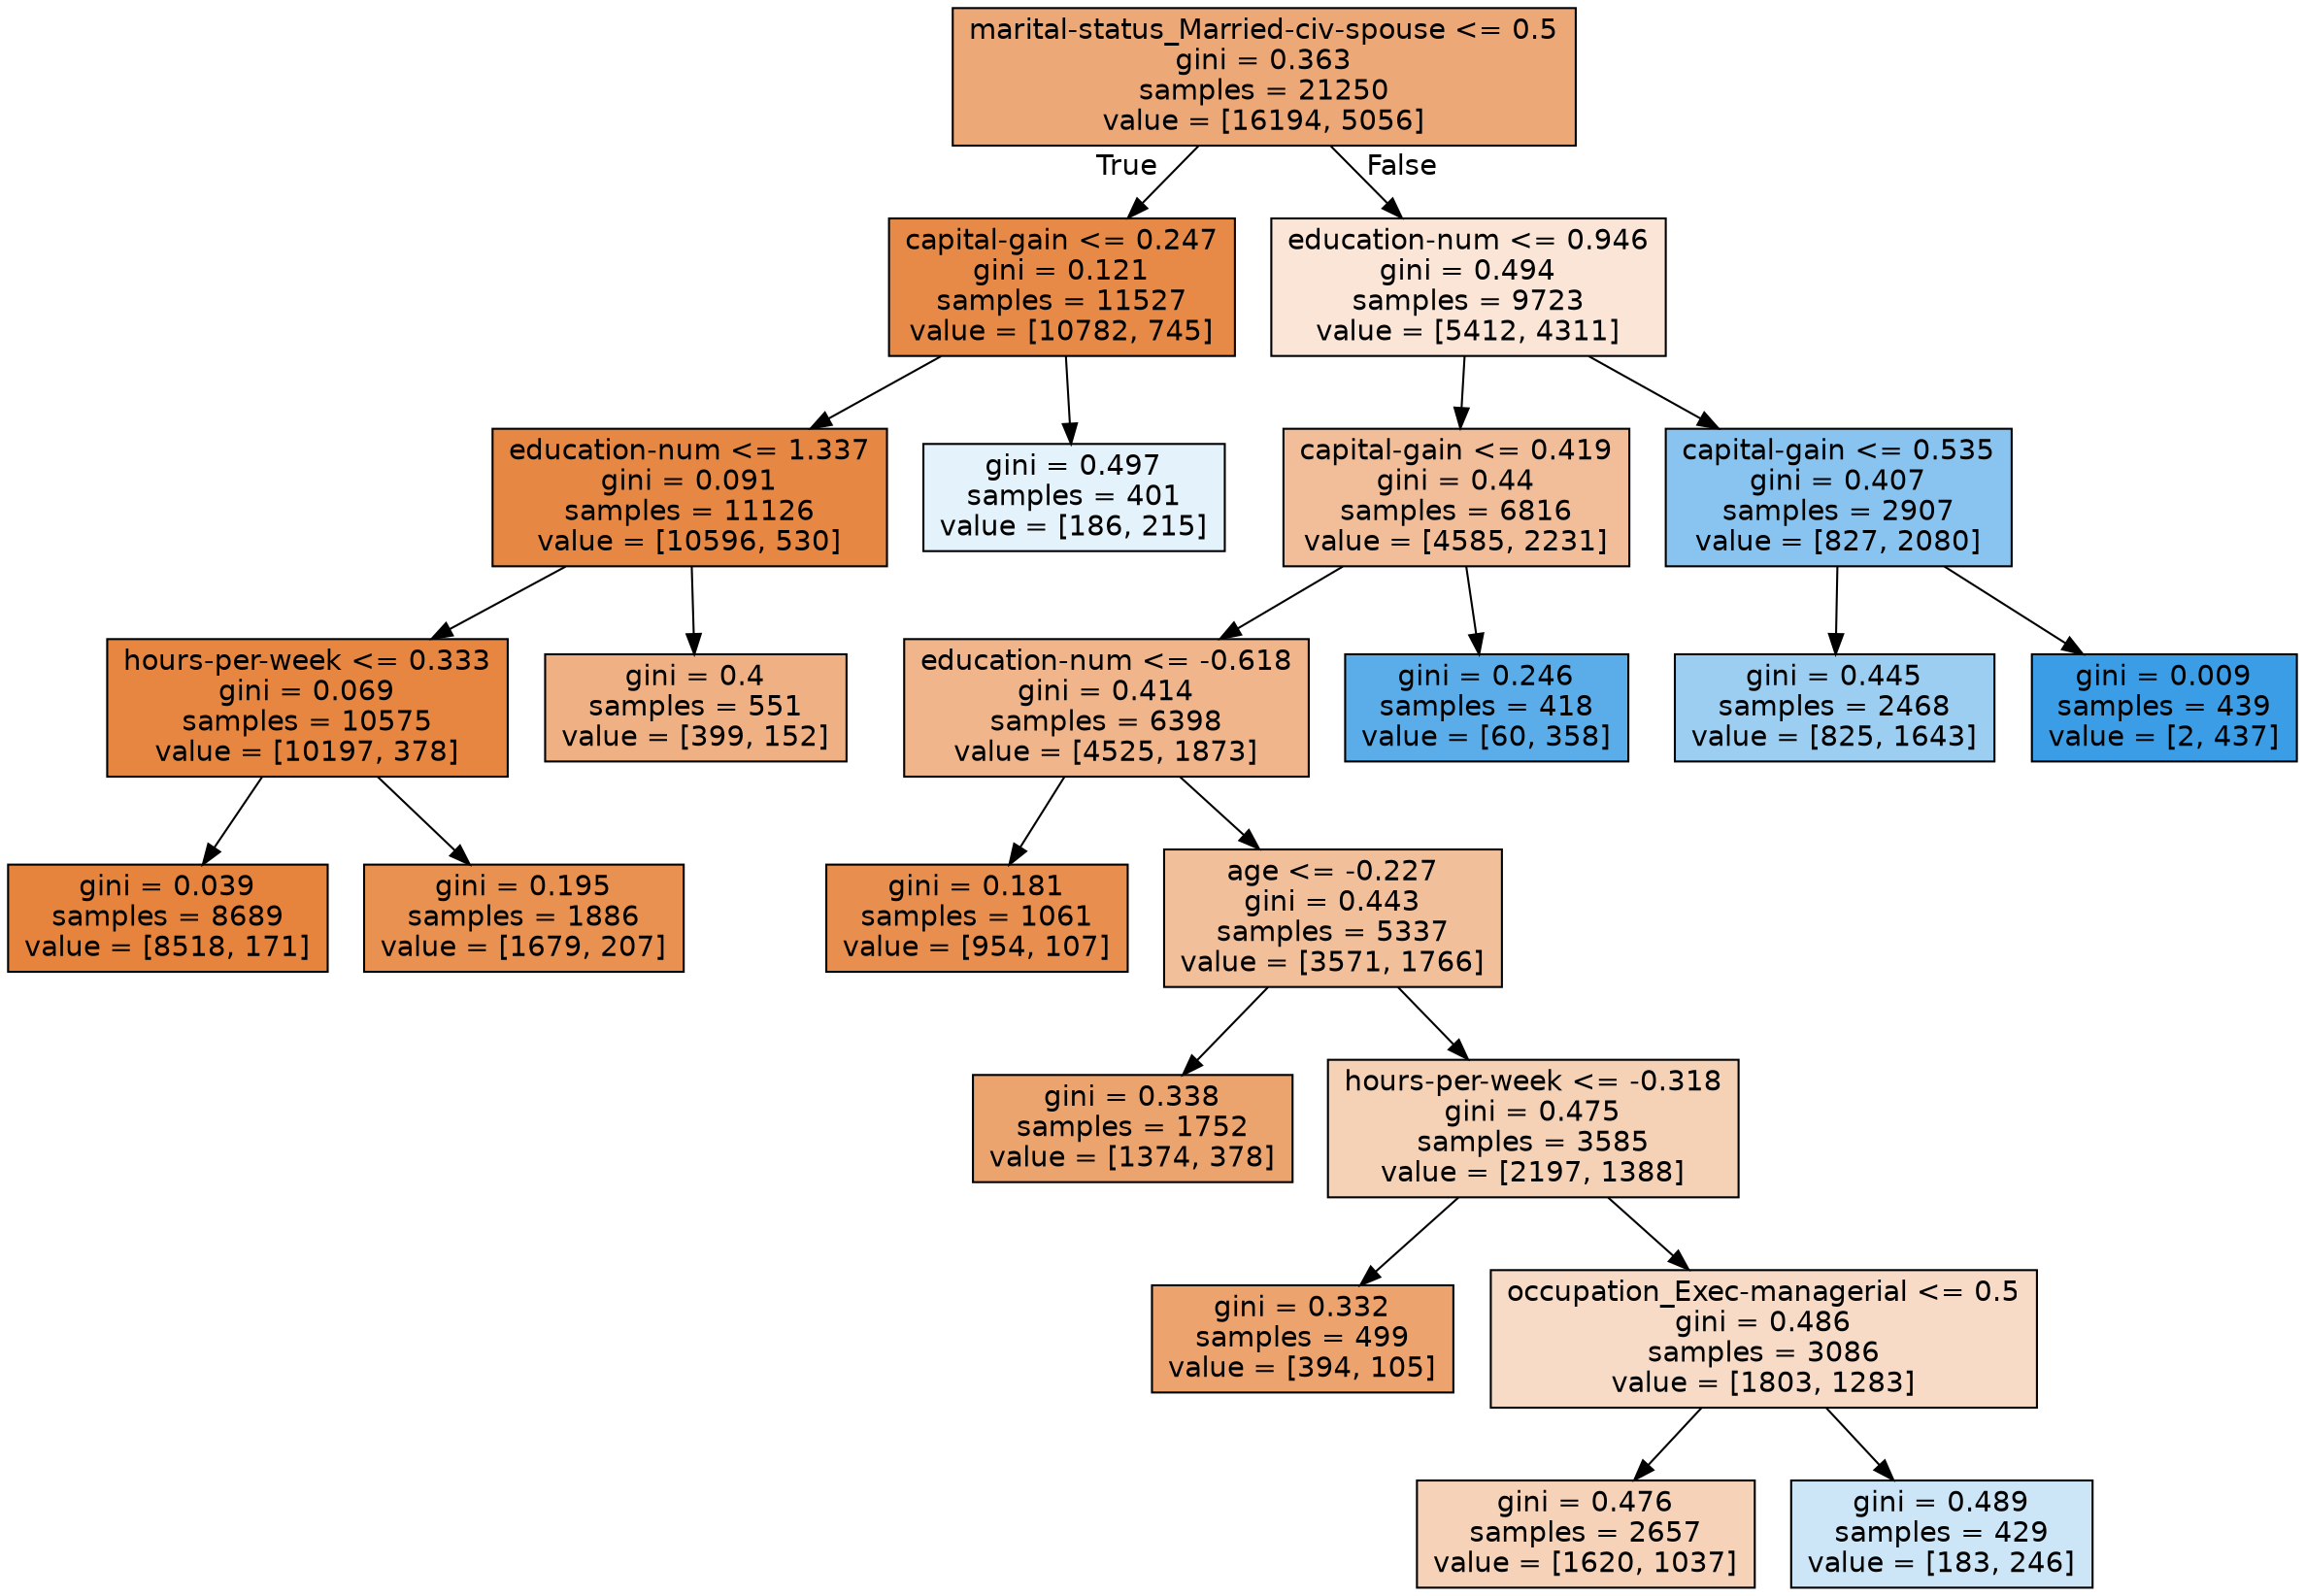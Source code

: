 digraph Tree {
node [shape=box, style="filled", color="black", fontname="helvetica"] ;
edge [fontname="helvetica"] ;
0 [label="marital-status_Married-civ-spouse <= 0.5\ngini = 0.363\nsamples = 21250\nvalue = [16194, 5056]", fillcolor="#eda877"] ;
1 [label="capital-gain <= 0.247\ngini = 0.121\nsamples = 11527\nvalue = [10782, 745]", fillcolor="#e78a47"] ;
0 -> 1 [labeldistance=2.5, labelangle=45, headlabel="True"] ;
7 [label="education-num <= 1.337\ngini = 0.091\nsamples = 11126\nvalue = [10596, 530]", fillcolor="#e68743"] ;
1 -> 7 ;
15 [label="hours-per-week <= 0.333\ngini = 0.069\nsamples = 10575\nvalue = [10197, 378]", fillcolor="#e68640"] ;
7 -> 15 ;
19 [label="gini = 0.039\nsamples = 8689\nvalue = [8518, 171]", fillcolor="#e6843d"] ;
15 -> 19 ;
20 [label="gini = 0.195\nsamples = 1886\nvalue = [1679, 207]", fillcolor="#e89151"] ;
15 -> 20 ;
16 [label="gini = 0.4\nsamples = 551\nvalue = [399, 152]", fillcolor="#efb184"] ;
7 -> 16 ;
8 [label="gini = 0.497\nsamples = 401\nvalue = [186, 215]", fillcolor="#e4f2fb"] ;
1 -> 8 ;
2 [label="education-num <= 0.946\ngini = 0.494\nsamples = 9723\nvalue = [5412, 4311]", fillcolor="#fae5d7"] ;
0 -> 2 [labeldistance=2.5, labelangle=-45, headlabel="False"] ;
3 [label="capital-gain <= 0.419\ngini = 0.44\nsamples = 6816\nvalue = [4585, 2231]", fillcolor="#f2be99"] ;
2 -> 3 ;
5 [label="education-num <= -0.618\ngini = 0.414\nsamples = 6398\nvalue = [4525, 1873]", fillcolor="#f0b58b"] ;
3 -> 5 ;
9 [label="gini = 0.181\nsamples = 1061\nvalue = [954, 107]", fillcolor="#e88f4f"] ;
5 -> 9 ;
10 [label="age <= -0.227\ngini = 0.443\nsamples = 5337\nvalue = [3571, 1766]", fillcolor="#f2bf9b"] ;
5 -> 10 ;
13 [label="gini = 0.338\nsamples = 1752\nvalue = [1374, 378]", fillcolor="#eca46f"] ;
10 -> 13 ;
14 [label="hours-per-week <= -0.318\ngini = 0.475\nsamples = 3585\nvalue = [2197, 1388]", fillcolor="#f5d1b6"] ;
10 -> 14 ;
17 [label="gini = 0.332\nsamples = 499\nvalue = [394, 105]", fillcolor="#eca36e"] ;
14 -> 17 ;
18 [label="occupation_Exec-managerial <= 0.5\ngini = 0.486\nsamples = 3086\nvalue = [1803, 1283]", fillcolor="#f8dbc6"] ;
14 -> 18 ;
21 [label="gini = 0.476\nsamples = 2657\nvalue = [1620, 1037]", fillcolor="#f6d2b8"] ;
18 -> 21 ;
22 [label="gini = 0.489\nsamples = 429\nvalue = [183, 246]", fillcolor="#cce6f8"] ;
18 -> 22 ;
6 [label="gini = 0.246\nsamples = 418\nvalue = [60, 358]", fillcolor="#5aade9"] ;
3 -> 6 ;
4 [label="capital-gain <= 0.535\ngini = 0.407\nsamples = 2907\nvalue = [827, 2080]", fillcolor="#88c4ef"] ;
2 -> 4 ;
11 [label="gini = 0.445\nsamples = 2468\nvalue = [825, 1643]", fillcolor="#9ccef2"] ;
4 -> 11 ;
12 [label="gini = 0.009\nsamples = 439\nvalue = [2, 437]", fillcolor="#3a9de5"] ;
4 -> 12 ;
}